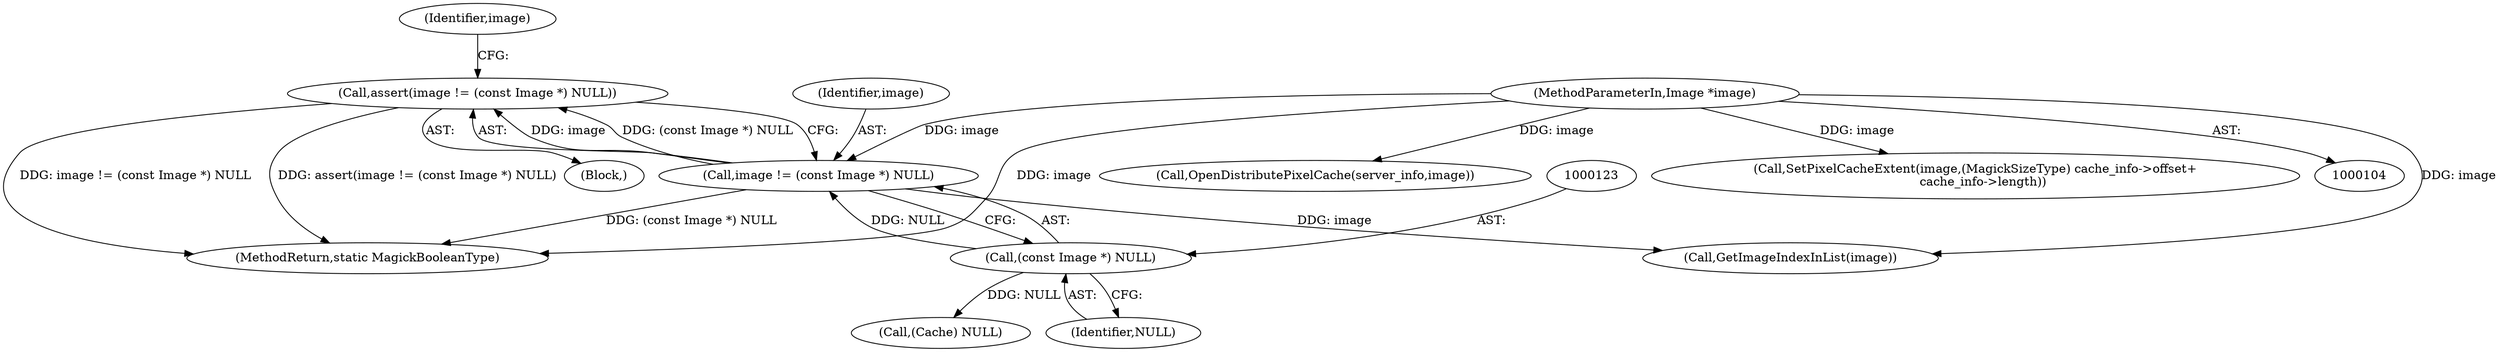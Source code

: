 digraph "0_ImageMagick_4e81ce8b07219c69a9aeccb0f7f7b927ca6db74c_0@API" {
"1000119" [label="(Call,assert(image != (const Image *) NULL))"];
"1000120" [label="(Call,image != (const Image *) NULL)"];
"1000105" [label="(MethodParameterIn,Image *image)"];
"1000122" [label="(Call,(const Image *) NULL)"];
"1000122" [label="(Call,(const Image *) NULL)"];
"1000119" [label="(Call,assert(image != (const Image *) NULL))"];
"1000108" [label="(Block,)"];
"1000624" [label="(Call,OpenDistributePixelCache(server_info,image))"];
"1000105" [label="(MethodParameterIn,Image *image)"];
"1000230" [label="(Call,GetImageIndexInList(image))"];
"1000121" [label="(Identifier,image)"];
"1001174" [label="(MethodReturn,static MagickBooleanType)"];
"1000128" [label="(Identifier,image)"];
"1000120" [label="(Call,image != (const Image *) NULL)"];
"1000834" [label="(Call,SetPixelCacheExtent(image,(MagickSizeType) cache_info->offset+\n    cache_info->length))"];
"1000136" [label="(Call,(Cache) NULL)"];
"1000124" [label="(Identifier,NULL)"];
"1000119" -> "1000108"  [label="AST: "];
"1000119" -> "1000120"  [label="CFG: "];
"1000120" -> "1000119"  [label="AST: "];
"1000128" -> "1000119"  [label="CFG: "];
"1000119" -> "1001174"  [label="DDG: image != (const Image *) NULL"];
"1000119" -> "1001174"  [label="DDG: assert(image != (const Image *) NULL)"];
"1000120" -> "1000119"  [label="DDG: image"];
"1000120" -> "1000119"  [label="DDG: (const Image *) NULL"];
"1000120" -> "1000122"  [label="CFG: "];
"1000121" -> "1000120"  [label="AST: "];
"1000122" -> "1000120"  [label="AST: "];
"1000120" -> "1001174"  [label="DDG: (const Image *) NULL"];
"1000105" -> "1000120"  [label="DDG: image"];
"1000122" -> "1000120"  [label="DDG: NULL"];
"1000120" -> "1000230"  [label="DDG: image"];
"1000105" -> "1000104"  [label="AST: "];
"1000105" -> "1001174"  [label="DDG: image"];
"1000105" -> "1000230"  [label="DDG: image"];
"1000105" -> "1000624"  [label="DDG: image"];
"1000105" -> "1000834"  [label="DDG: image"];
"1000122" -> "1000124"  [label="CFG: "];
"1000123" -> "1000122"  [label="AST: "];
"1000124" -> "1000122"  [label="AST: "];
"1000122" -> "1000136"  [label="DDG: NULL"];
}
